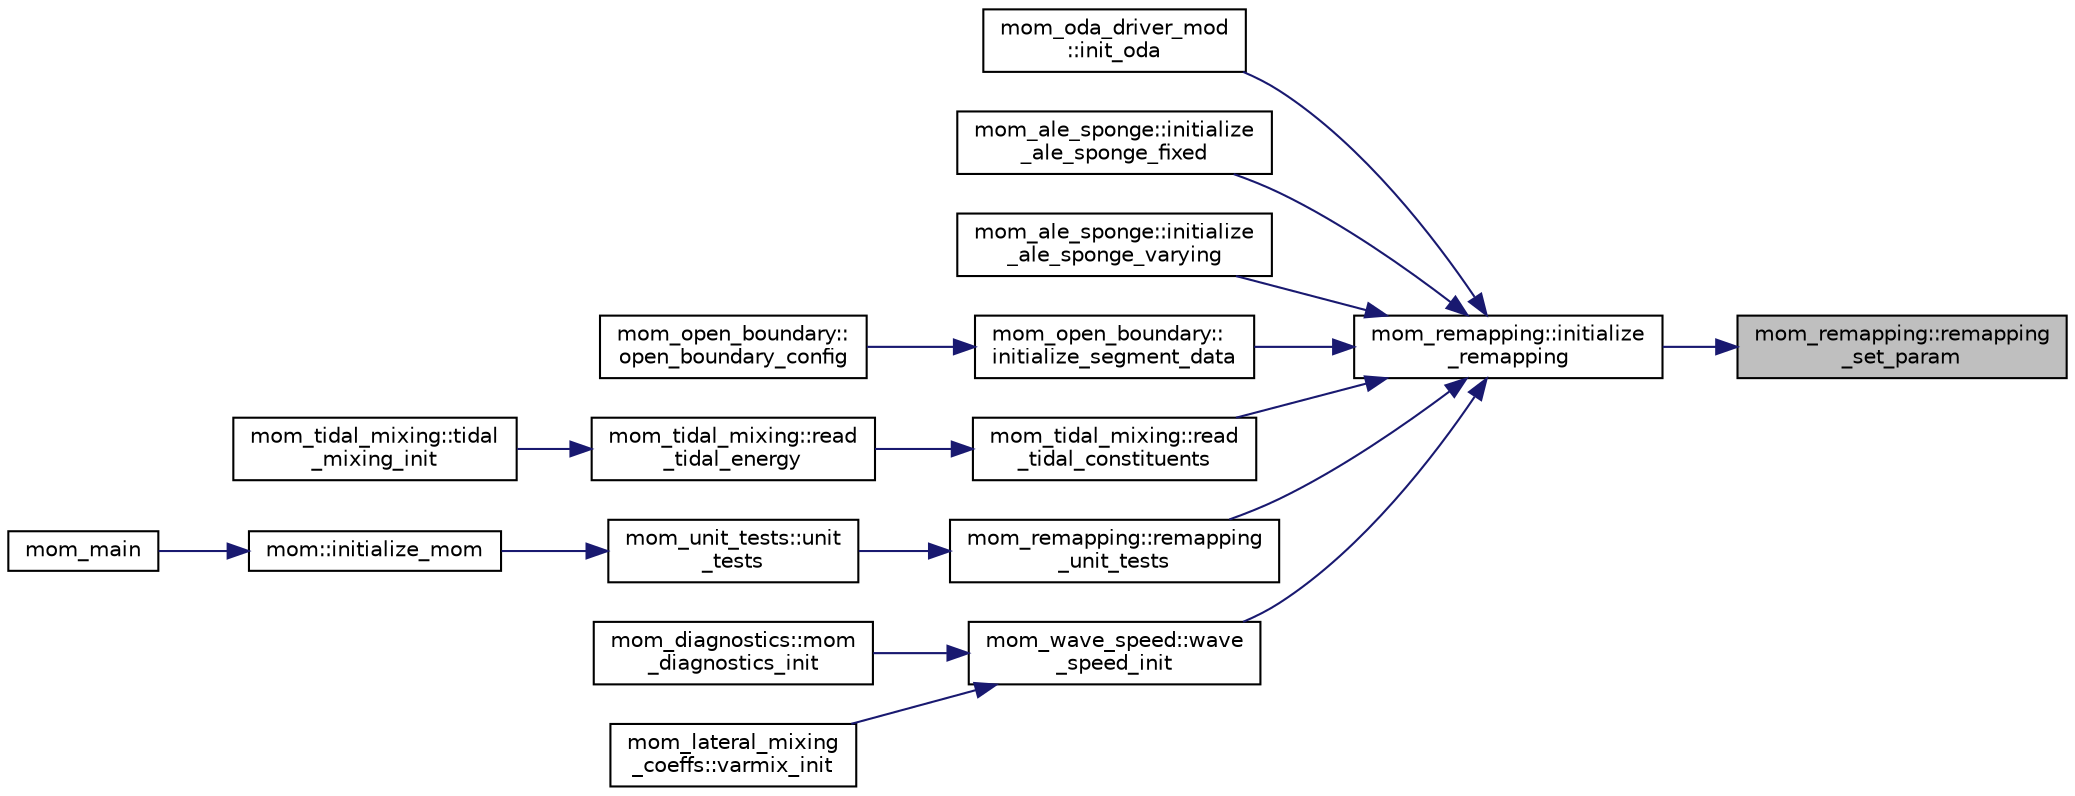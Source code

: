 digraph "mom_remapping::remapping_set_param"
{
 // INTERACTIVE_SVG=YES
 // LATEX_PDF_SIZE
  edge [fontname="Helvetica",fontsize="10",labelfontname="Helvetica",labelfontsize="10"];
  node [fontname="Helvetica",fontsize="10",shape=record];
  rankdir="RL";
  Node1 [label="mom_remapping::remapping\l_set_param",height=0.2,width=0.4,color="black", fillcolor="grey75", style="filled", fontcolor="black",tooltip="Set parameters within remapping object."];
  Node1 -> Node2 [dir="back",color="midnightblue",fontsize="10",style="solid",fontname="Helvetica"];
  Node2 [label="mom_remapping::initialize\l_remapping",height=0.2,width=0.4,color="black", fillcolor="white", style="filled",URL="$namespacemom__remapping.html#a6847e0c44ccb54fb72587677f90d95b6",tooltip="Constructor for remapping control structure."];
  Node2 -> Node3 [dir="back",color="midnightblue",fontsize="10",style="solid",fontname="Helvetica"];
  Node3 [label="mom_oda_driver_mod\l::init_oda",height=0.2,width=0.4,color="black", fillcolor="white", style="filled",URL="$namespacemom__oda__driver__mod.html#aaaf67b8d0e0db3ba3dfe09e24d2b8b24",tooltip="initialize First_guess (prior) and Analysis grid information for all ensemble members"];
  Node2 -> Node4 [dir="back",color="midnightblue",fontsize="10",style="solid",fontname="Helvetica"];
  Node4 [label="mom_ale_sponge::initialize\l_ale_sponge_fixed",height=0.2,width=0.4,color="black", fillcolor="white", style="filled",URL="$namespacemom__ale__sponge.html#a15129d167423dc162d22ef7cf4742651",tooltip="This subroutine determines the number of points which are within sponges in this computational domain..."];
  Node2 -> Node5 [dir="back",color="midnightblue",fontsize="10",style="solid",fontname="Helvetica"];
  Node5 [label="mom_ale_sponge::initialize\l_ale_sponge_varying",height=0.2,width=0.4,color="black", fillcolor="white", style="filled",URL="$namespacemom__ale__sponge.html#a0febb96fb2fd40a72580d078ca023098",tooltip="This subroutine determines the number of points which are within sponges in this computational domain..."];
  Node2 -> Node6 [dir="back",color="midnightblue",fontsize="10",style="solid",fontname="Helvetica"];
  Node6 [label="mom_open_boundary::\linitialize_segment_data",height=0.2,width=0.4,color="black", fillcolor="white", style="filled",URL="$namespacemom__open__boundary.html#adb17aba34a8aaceb524910d2e1196a0c",tooltip="Allocate space for reading OBC data from files. It sets up the required vertical remapping...."];
  Node6 -> Node7 [dir="back",color="midnightblue",fontsize="10",style="solid",fontname="Helvetica"];
  Node7 [label="mom_open_boundary::\lopen_boundary_config",height=0.2,width=0.4,color="black", fillcolor="white", style="filled",URL="$namespacemom__open__boundary.html#ac94938f1a657896ff03efd3864faa02a",tooltip="Enables OBC module and reads configuration parameters This routine is called from MOM_initialize_fixe..."];
  Node2 -> Node8 [dir="back",color="midnightblue",fontsize="10",style="solid",fontname="Helvetica"];
  Node8 [label="mom_tidal_mixing::read\l_tidal_constituents",height=0.2,width=0.4,color="black", fillcolor="white", style="filled",URL="$namespacemom__tidal__mixing.html#a30a24b88982a5134253679d9484b3708",tooltip="This subroutine reads tidal input energy from a file by constituent."];
  Node8 -> Node9 [dir="back",color="midnightblue",fontsize="10",style="solid",fontname="Helvetica"];
  Node9 [label="mom_tidal_mixing::read\l_tidal_energy",height=0.2,width=0.4,color="black", fillcolor="white", style="filled",URL="$namespacemom__tidal__mixing.html#adfd3a137ee6402fdcdfb7c46711e0e23",tooltip="This subroutine read tidal energy inputs from a file."];
  Node9 -> Node10 [dir="back",color="midnightblue",fontsize="10",style="solid",fontname="Helvetica"];
  Node10 [label="mom_tidal_mixing::tidal\l_mixing_init",height=0.2,width=0.4,color="black", fillcolor="white", style="filled",URL="$namespacemom__tidal__mixing.html#a6278fe41ef74ac23ba02ae1540104c5f",tooltip="Initializes internal tidal dissipation scheme for diapycnal mixing."];
  Node2 -> Node11 [dir="back",color="midnightblue",fontsize="10",style="solid",fontname="Helvetica"];
  Node11 [label="mom_remapping::remapping\l_unit_tests",height=0.2,width=0.4,color="black", fillcolor="white", style="filled",URL="$namespacemom__remapping.html#a5849f564453d5ed76fb4feffd41eca26",tooltip="Runs unit tests on remapping functions. Should only be called from a single/root thread Returns True ..."];
  Node11 -> Node12 [dir="back",color="midnightblue",fontsize="10",style="solid",fontname="Helvetica"];
  Node12 [label="mom_unit_tests::unit\l_tests",height=0.2,width=0.4,color="black", fillcolor="white", style="filled",URL="$namespacemom__unit__tests.html#a57645db02bc734c32de50d028ef906ac",tooltip="Calls unit tests for other modules. Note that if a unit test returns true, a FATAL error is triggered..."];
  Node12 -> Node13 [dir="back",color="midnightblue",fontsize="10",style="solid",fontname="Helvetica"];
  Node13 [label="mom::initialize_mom",height=0.2,width=0.4,color="black", fillcolor="white", style="filled",URL="$namespacemom.html#a96708b16215666edbfa5b46228f3a200",tooltip="Initialize MOM, including memory allocation, setting up parameters and diagnostics,..."];
  Node13 -> Node14 [dir="back",color="midnightblue",fontsize="10",style="solid",fontname="Helvetica"];
  Node14 [label="mom_main",height=0.2,width=0.4,color="black", fillcolor="white", style="filled",URL="$MOM__driver_8F90.html#a08fffeb2d8e8acbf9ed4609be6d258c6",tooltip=" "];
  Node2 -> Node15 [dir="back",color="midnightblue",fontsize="10",style="solid",fontname="Helvetica"];
  Node15 [label="mom_wave_speed::wave\l_speed_init",height=0.2,width=0.4,color="black", fillcolor="white", style="filled",URL="$namespacemom__wave__speed.html#a46e21529ec8098b0b19053afa133b971",tooltip="Initialize control structure for MOM_wave_speed."];
  Node15 -> Node16 [dir="back",color="midnightblue",fontsize="10",style="solid",fontname="Helvetica"];
  Node16 [label="mom_diagnostics::mom\l_diagnostics_init",height=0.2,width=0.4,color="black", fillcolor="white", style="filled",URL="$namespacemom__diagnostics.html#ae8281123dfff124b0a362ea9fd1e0078",tooltip="This subroutine registers various diagnostics and allocates space for fields that other diagnostis de..."];
  Node15 -> Node17 [dir="back",color="midnightblue",fontsize="10",style="solid",fontname="Helvetica"];
  Node17 [label="mom_lateral_mixing\l_coeffs::varmix_init",height=0.2,width=0.4,color="black", fillcolor="white", style="filled",URL="$namespacemom__lateral__mixing__coeffs.html#a1070a864ca570c00f483a8617afca133",tooltip="Initializes the variables mixing coefficients container."];
}
